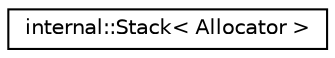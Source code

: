 digraph "Graphical Class Hierarchy"
{
 // LATEX_PDF_SIZE
  edge [fontname="Helvetica",fontsize="10",labelfontname="Helvetica",labelfontsize="10"];
  node [fontname="Helvetica",fontsize="10",shape=record];
  rankdir="LR";
  Node0 [label="internal::Stack\< Allocator \>",height=0.2,width=0.4,color="black", fillcolor="white", style="filled",URL="$classinternal_1_1_stack.html",tooltip="A type-unsafe stack for storing different types of data."];
}
